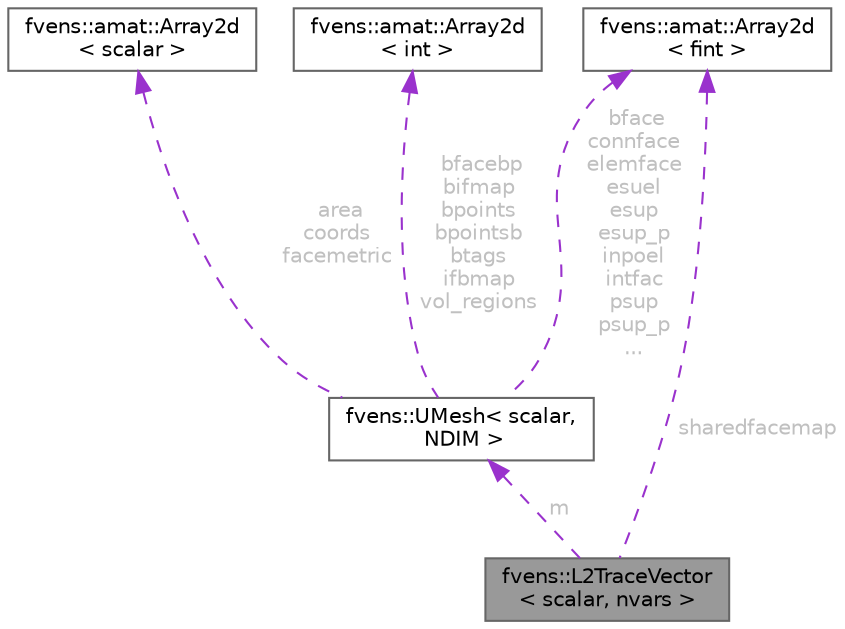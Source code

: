 digraph "fvens::L2TraceVector&lt; scalar, nvars &gt;"
{
 // LATEX_PDF_SIZE
  bgcolor="transparent";
  edge [fontname=Helvetica,fontsize=10,labelfontname=Helvetica,labelfontsize=10];
  node [fontname=Helvetica,fontsize=10,shape=box,height=0.2,width=0.4];
  Node1 [id="Node000001",label="fvens::L2TraceVector\l\< scalar, nvars \>",height=0.2,width=0.4,color="gray40", fillcolor="grey60", style="filled", fontcolor="black",tooltip="A distributed vector belonging to the trace space of a discontinuous function defined on a mesh."];
  Node2 -> Node1 [id="edge1_Node000001_Node000002",dir="back",color="darkorchid3",style="dashed",tooltip=" ",label=" m",fontcolor="grey" ];
  Node2 [id="Node000002",label="fvens::UMesh\< scalar,\l NDIM \>",height=0.2,width=0.4,color="gray40", fillcolor="white", style="filled",URL="$classfvens_1_1UMesh.html",tooltip=" "];
  Node3 -> Node2 [id="edge2_Node000002_Node000003",dir="back",color="darkorchid3",style="dashed",tooltip=" ",label=" area\ncoords\nfacemetric",fontcolor="grey" ];
  Node3 [id="Node000003",label="fvens::amat::Array2d\l\< scalar \>",height=0.2,width=0.4,color="gray40", fillcolor="white", style="filled",URL="$classfvens_1_1amat_1_1Array2d.html",tooltip=" "];
  Node4 -> Node2 [id="edge3_Node000002_Node000004",dir="back",color="darkorchid3",style="dashed",tooltip=" ",label=" bface\nconnface\nelemface\nesuel\nesup\nesup_p\ninpoel\nintfac\npsup\npsup_p\n...",fontcolor="grey" ];
  Node4 [id="Node000004",label="fvens::amat::Array2d\l\< fint \>",height=0.2,width=0.4,color="gray40", fillcolor="white", style="filled",URL="$classfvens_1_1amat_1_1Array2d.html",tooltip=" "];
  Node5 -> Node2 [id="edge4_Node000002_Node000005",dir="back",color="darkorchid3",style="dashed",tooltip=" ",label=" bfacebp\nbifmap\nbpoints\nbpointsb\nbtags\nifbmap\nvol_regions",fontcolor="grey" ];
  Node5 [id="Node000005",label="fvens::amat::Array2d\l\< int \>",height=0.2,width=0.4,color="gray40", fillcolor="white", style="filled",URL="$classfvens_1_1amat_1_1Array2d.html",tooltip=" "];
  Node4 -> Node1 [id="edge5_Node000001_Node000004",dir="back",color="darkorchid3",style="dashed",tooltip=" ",label=" sharedfacemap",fontcolor="grey" ];
}
